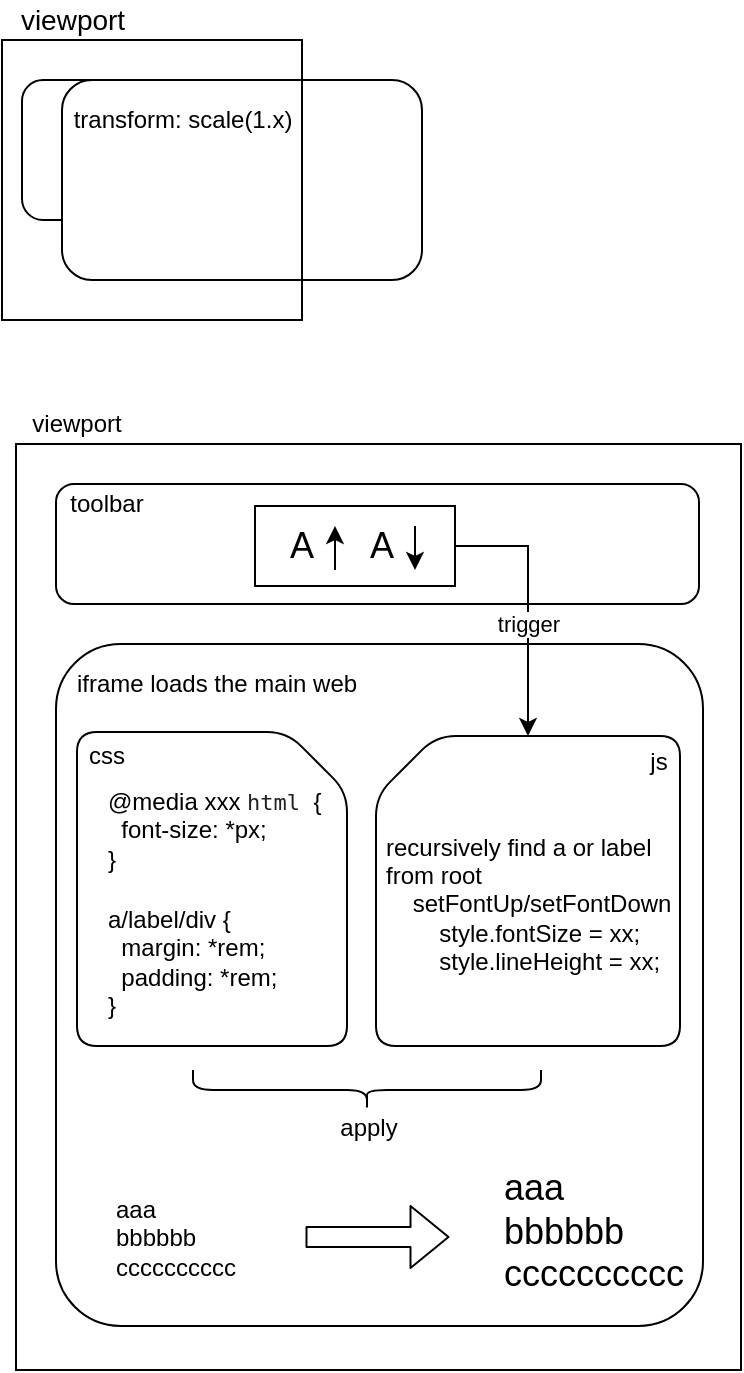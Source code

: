 <mxfile version="15.0.2" type="github">
  <diagram id="Un2dL43cCqqY8p0n4aIN" name="Page-1">
    <mxGraphModel dx="1298" dy="834" grid="0" gridSize="10" guides="1" tooltips="1" connect="1" arrows="1" fold="1" page="1" pageScale="1" pageWidth="1654" pageHeight="2336" math="0" shadow="0">
      <root>
        <mxCell id="0" />
        <mxCell id="1" parent="0" />
        <mxCell id="ShXNQLswpiT20pvlI4xM-23" value="" style="group" vertex="1" connectable="0" parent="1">
          <mxGeometry x="70" y="60" width="210" height="160" as="geometry" />
        </mxCell>
        <mxCell id="ShXNQLswpiT20pvlI4xM-16" value="" style="rounded=1;whiteSpace=wrap;html=1;" vertex="1" parent="ShXNQLswpiT20pvlI4xM-23">
          <mxGeometry x="10" y="40" width="140" height="70" as="geometry" />
        </mxCell>
        <mxCell id="ShXNQLswpiT20pvlI4xM-17" value="" style="rounded=1;whiteSpace=wrap;html=1;" vertex="1" parent="ShXNQLswpiT20pvlI4xM-23">
          <mxGeometry x="30" y="40" width="180" height="100" as="geometry" />
        </mxCell>
        <mxCell id="ShXNQLswpiT20pvlI4xM-20" value="" style="rounded=0;whiteSpace=wrap;html=1;fillColor=none;" vertex="1" parent="ShXNQLswpiT20pvlI4xM-23">
          <mxGeometry y="20" width="150" height="140" as="geometry" />
        </mxCell>
        <mxCell id="ShXNQLswpiT20pvlI4xM-21" value="&lt;font style=&quot;font-size: 14px&quot;&gt;viewport&lt;br&gt;&lt;/font&gt;" style="text;html=1;resizable=0;autosize=1;align=center;verticalAlign=middle;points=[];fillColor=none;strokeColor=none;rounded=0;" vertex="1" parent="ShXNQLswpiT20pvlI4xM-23">
          <mxGeometry width="70" height="20" as="geometry" />
        </mxCell>
        <mxCell id="ShXNQLswpiT20pvlI4xM-22" value="transform: scale(1.x)" style="text;html=1;resizable=0;autosize=1;align=center;verticalAlign=middle;points=[];fillColor=none;strokeColor=none;rounded=0;" vertex="1" parent="ShXNQLswpiT20pvlI4xM-23">
          <mxGeometry x="30" y="50" width="120" height="20" as="geometry" />
        </mxCell>
        <mxCell id="ShXNQLswpiT20pvlI4xM-82" value="" style="group" vertex="1" connectable="0" parent="1">
          <mxGeometry x="77" y="262" width="362.5" height="483" as="geometry" />
        </mxCell>
        <mxCell id="ShXNQLswpiT20pvlI4xM-1" value="" style="rounded=0;whiteSpace=wrap;html=1;" vertex="1" parent="ShXNQLswpiT20pvlI4xM-82">
          <mxGeometry y="20" width="362.5" height="463" as="geometry" />
        </mxCell>
        <mxCell id="ShXNQLswpiT20pvlI4xM-2" value="" style="rounded=1;whiteSpace=wrap;html=1;" vertex="1" parent="ShXNQLswpiT20pvlI4xM-82">
          <mxGeometry x="20" y="40" width="321.5" height="60" as="geometry" />
        </mxCell>
        <mxCell id="ShXNQLswpiT20pvlI4xM-14" value="" style="group" vertex="1" connectable="0" parent="ShXNQLswpiT20pvlI4xM-82">
          <mxGeometry x="119.5" y="51" width="100" height="40" as="geometry" />
        </mxCell>
        <mxCell id="l2Vb87SfteknsquiNWt0-1" value="" style="rounded=0;whiteSpace=wrap;html=1;" parent="ShXNQLswpiT20pvlI4xM-14" vertex="1">
          <mxGeometry width="100" height="40" as="geometry" />
        </mxCell>
        <mxCell id="ShXNQLswpiT20pvlI4xM-13" value="" style="group" vertex="1" connectable="0" parent="ShXNQLswpiT20pvlI4xM-14">
          <mxGeometry x="10" y="10" width="70" height="20" as="geometry" />
        </mxCell>
        <mxCell id="ShXNQLswpiT20pvlI4xM-4" value="" style="endArrow=classic;html=1;exitX=1;exitY=1.1;exitDx=0;exitDy=0;exitPerimeter=0;" edge="1" parent="ShXNQLswpiT20pvlI4xM-13" source="ShXNQLswpiT20pvlI4xM-6">
          <mxGeometry width="50" height="50" relative="1" as="geometry">
            <mxPoint x="30" y="30" as="sourcePoint" />
            <mxPoint x="30" as="targetPoint" />
          </mxGeometry>
        </mxCell>
        <mxCell id="ShXNQLswpiT20pvlI4xM-6" value="&lt;font style=&quot;font-size: 18px&quot;&gt;A&amp;nbsp;&lt;/font&gt;" style="text;html=1;resizable=0;autosize=1;align=center;verticalAlign=middle;points=[];fillColor=none;strokeColor=none;rounded=0;" vertex="1" parent="ShXNQLswpiT20pvlI4xM-13">
          <mxGeometry width="30" height="20" as="geometry" />
        </mxCell>
        <mxCell id="ShXNQLswpiT20pvlI4xM-11" value="" style="endArrow=classic;html=1;exitX=1;exitY=1.1;exitDx=0;exitDy=0;exitPerimeter=0;entryX=1;entryY=1.1;entryDx=0;entryDy=0;entryPerimeter=0;" edge="1" parent="ShXNQLswpiT20pvlI4xM-13" target="ShXNQLswpiT20pvlI4xM-12">
          <mxGeometry width="50" height="50" relative="1" as="geometry">
            <mxPoint x="70" as="sourcePoint" />
            <mxPoint x="70" y="30" as="targetPoint" />
          </mxGeometry>
        </mxCell>
        <mxCell id="ShXNQLswpiT20pvlI4xM-12" value="&lt;font style=&quot;font-size: 18px&quot;&gt;A&amp;nbsp;&lt;/font&gt;" style="text;html=1;resizable=0;autosize=1;align=center;verticalAlign=middle;points=[];fillColor=none;strokeColor=none;rounded=0;" vertex="1" parent="ShXNQLswpiT20pvlI4xM-13">
          <mxGeometry x="40" width="30" height="20" as="geometry" />
        </mxCell>
        <mxCell id="ShXNQLswpiT20pvlI4xM-24" value="viewport" style="text;html=1;align=center;verticalAlign=middle;resizable=0;points=[];autosize=1;strokeColor=none;" vertex="1" parent="ShXNQLswpiT20pvlI4xM-82">
          <mxGeometry width="60" height="20" as="geometry" />
        </mxCell>
        <mxCell id="ShXNQLswpiT20pvlI4xM-25" value="toolbar" style="text;html=1;align=center;verticalAlign=middle;resizable=0;points=[];autosize=1;strokeColor=none;" vertex="1" parent="ShXNQLswpiT20pvlI4xM-82">
          <mxGeometry x="20" y="40" width="50" height="20" as="geometry" />
        </mxCell>
        <mxCell id="ShXNQLswpiT20pvlI4xM-29" value="" style="rounded=1;whiteSpace=wrap;html=1;fillColor=none;arcSize=10;" vertex="1" parent="ShXNQLswpiT20pvlI4xM-82">
          <mxGeometry x="20" y="120" width="323.5" height="341" as="geometry" />
        </mxCell>
        <mxCell id="ShXNQLswpiT20pvlI4xM-30" value="iframe loads the main web" style="text;html=1;align=center;verticalAlign=middle;resizable=0;points=[];autosize=1;strokeColor=none;" vertex="1" parent="ShXNQLswpiT20pvlI4xM-82">
          <mxGeometry x="20" y="130" width="160" height="20" as="geometry" />
        </mxCell>
        <mxCell id="ShXNQLswpiT20pvlI4xM-48" value="aaa&lt;br&gt;bbbbbb&lt;br&gt;cccccccccc" style="text;html=1;align=left;verticalAlign=middle;resizable=0;points=[];autosize=1;strokeColor=none;" vertex="1" parent="ShXNQLswpiT20pvlI4xM-82">
          <mxGeometry x="47.5" y="394" width="70" height="46" as="geometry" />
        </mxCell>
        <mxCell id="ShXNQLswpiT20pvlI4xM-52" value="&lt;font style=&quot;font-size: 18px&quot;&gt;aaa&lt;br&gt;bbbbbb&lt;br&gt;&lt;font&gt;cccccccccc&lt;/font&gt;&lt;/font&gt;" style="text;html=1;align=left;verticalAlign=middle;resizable=0;points=[];autosize=1;strokeColor=none;" vertex="1" parent="ShXNQLswpiT20pvlI4xM-82">
          <mxGeometry x="241.5" y="388" width="100" height="52" as="geometry" />
        </mxCell>
        <mxCell id="ShXNQLswpiT20pvlI4xM-53" value="" style="shape=flexArrow;endArrow=classic;html=1;" edge="1" parent="ShXNQLswpiT20pvlI4xM-82">
          <mxGeometry width="50" height="50" relative="1" as="geometry">
            <mxPoint x="144.75" y="416.5" as="sourcePoint" />
            <mxPoint x="216.75" y="416.5" as="targetPoint" />
          </mxGeometry>
        </mxCell>
        <mxCell id="ShXNQLswpiT20pvlI4xM-57" value="" style="group" vertex="1" connectable="0" parent="ShXNQLswpiT20pvlI4xM-82">
          <mxGeometry x="30.5" y="164" width="135" height="157" as="geometry" />
        </mxCell>
        <mxCell id="ShXNQLswpiT20pvlI4xM-50" value="" style="shape=card;whiteSpace=wrap;html=1;fillColor=none;flipH=1;rounded=1;" vertex="1" parent="ShXNQLswpiT20pvlI4xM-57">
          <mxGeometry width="135" height="157" as="geometry" />
        </mxCell>
        <mxCell id="ShXNQLswpiT20pvlI4xM-31" value="@media xxx&amp;nbsp;&lt;span style=&quot;color: rgb(32 , 33 , 36) ; font-family: &amp;#34;menlo&amp;#34; , monospace ; font-size: 11px ; background-color: rgb(255 , 255 , 255)&quot;&gt;html&lt;/span&gt;&amp;nbsp; {&lt;br&gt;&amp;nbsp; font-size: *px;&lt;br&gt;}" style="text;html=1;align=left;verticalAlign=middle;resizable=0;points=[];autosize=1;strokeColor=none;rotation=0;" vertex="1" parent="ShXNQLswpiT20pvlI4xM-57">
          <mxGeometry x="13" y="26" width="119" height="46" as="geometry" />
        </mxCell>
        <mxCell id="ShXNQLswpiT20pvlI4xM-32" value="a/label/div {&lt;br&gt;&lt;div&gt;&lt;span&gt;&amp;nbsp; margin: *rem;&lt;/span&gt;&lt;/div&gt;&lt;div&gt;&lt;span&gt;&amp;nbsp; padding: *rem;&lt;br&gt;&lt;/span&gt;&lt;/div&gt;&lt;div&gt;&lt;span&gt;}&lt;/span&gt;&lt;/div&gt;" style="text;html=1;align=left;verticalAlign=middle;resizable=0;points=[];autosize=1;strokeColor=none;" vertex="1" parent="ShXNQLswpiT20pvlI4xM-57">
          <mxGeometry x="13" y="85" width="95" height="60" as="geometry" />
        </mxCell>
        <mxCell id="ShXNQLswpiT20pvlI4xM-64" value="css" style="text;html=1;align=center;verticalAlign=middle;resizable=0;points=[];autosize=1;strokeColor=none;" vertex="1" parent="ShXNQLswpiT20pvlI4xM-57">
          <mxGeometry y="3" width="28" height="18" as="geometry" />
        </mxCell>
        <mxCell id="ShXNQLswpiT20pvlI4xM-70" value="" style="group" vertex="1" connectable="0" parent="ShXNQLswpiT20pvlI4xM-82">
          <mxGeometry x="180" y="166" width="156" height="155" as="geometry" />
        </mxCell>
        <mxCell id="ShXNQLswpiT20pvlI4xM-60" value="" style="shape=card;whiteSpace=wrap;html=1;fillColor=none;flipH=0;rounded=1;sketch=0;align=left;" vertex="1" parent="ShXNQLswpiT20pvlI4xM-70">
          <mxGeometry width="152" height="155" as="geometry" />
        </mxCell>
        <mxCell id="ShXNQLswpiT20pvlI4xM-65" value="recursively&amp;nbsp;&lt;span&gt;find a or label &lt;br&gt;from root&lt;br&gt;&amp;nbsp; &amp;nbsp; setFontUp/setFontDown&lt;/span&gt;&lt;br&gt;&lt;div&gt;&lt;/div&gt;&lt;span&gt;&lt;span&gt;&lt;/span&gt;&amp;nbsp; &amp;nbsp; &amp;nbsp; &amp;nbsp; style.fontSize = xx;&lt;/span&gt;&lt;br&gt;&lt;span&gt;&lt;/span&gt;&lt;span&gt;&lt;/span&gt;&lt;span&gt;&lt;span&gt;&lt;/span&gt;&amp;nbsp; &amp;nbsp; &amp;nbsp; &amp;nbsp; style.lineHeight = xx;&lt;/span&gt;" style="text;html=1;align=left;verticalAlign=middle;resizable=0;points=[];autosize=1;strokeColor=none;" vertex="1" parent="ShXNQLswpiT20pvlI4xM-70">
          <mxGeometry x="3" y="47" width="153" height="74" as="geometry" />
        </mxCell>
        <mxCell id="ShXNQLswpiT20pvlI4xM-69" value="js" style="text;html=1;align=center;verticalAlign=middle;resizable=0;points=[];autosize=1;strokeColor=none;" vertex="1" parent="ShXNQLswpiT20pvlI4xM-70">
          <mxGeometry x="131" y="3.5" width="19" height="18" as="geometry" />
        </mxCell>
        <mxCell id="ShXNQLswpiT20pvlI4xM-79" value="trigger" style="edgeStyle=orthogonalEdgeStyle;rounded=0;orthogonalLoop=1;jettySize=auto;html=1;exitX=1;exitY=0.5;exitDx=0;exitDy=0;entryX=0.5;entryY=0;entryDx=0;entryDy=0;entryPerimeter=0;" edge="1" parent="ShXNQLswpiT20pvlI4xM-82" source="l2Vb87SfteknsquiNWt0-1" target="ShXNQLswpiT20pvlI4xM-60">
          <mxGeometry x="0.148" relative="1" as="geometry">
            <mxPoint as="offset" />
          </mxGeometry>
        </mxCell>
        <mxCell id="ShXNQLswpiT20pvlI4xM-80" value="" style="shape=curlyBracket;whiteSpace=wrap;html=1;rounded=1;sketch=0;fillColor=none;align=left;direction=north;" vertex="1" parent="ShXNQLswpiT20pvlI4xM-82">
          <mxGeometry x="88.5" y="333" width="174" height="20" as="geometry" />
        </mxCell>
        <mxCell id="ShXNQLswpiT20pvlI4xM-81" value="apply" style="text;html=1;align=center;verticalAlign=middle;resizable=0;points=[];autosize=1;strokeColor=none;" vertex="1" parent="ShXNQLswpiT20pvlI4xM-82">
          <mxGeometry x="156" y="353" width="39" height="18" as="geometry" />
        </mxCell>
      </root>
    </mxGraphModel>
  </diagram>
</mxfile>
